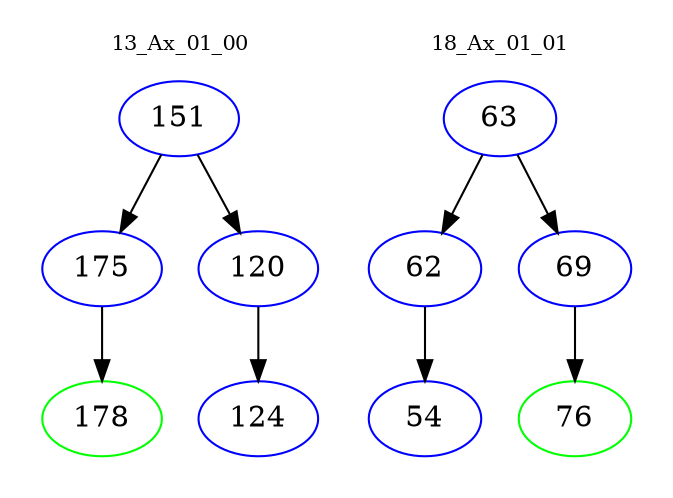 digraph{
subgraph cluster_0 {
color = white
label = "13_Ax_01_00";
fontsize=10;
T0_151 [label="151", color="blue"]
T0_151 -> T0_175 [color="black"]
T0_175 [label="175", color="blue"]
T0_175 -> T0_178 [color="black"]
T0_178 [label="178", color="green"]
T0_151 -> T0_120 [color="black"]
T0_120 [label="120", color="blue"]
T0_120 -> T0_124 [color="black"]
T0_124 [label="124", color="blue"]
}
subgraph cluster_1 {
color = white
label = "18_Ax_01_01";
fontsize=10;
T1_63 [label="63", color="blue"]
T1_63 -> T1_62 [color="black"]
T1_62 [label="62", color="blue"]
T1_62 -> T1_54 [color="black"]
T1_54 [label="54", color="blue"]
T1_63 -> T1_69 [color="black"]
T1_69 [label="69", color="blue"]
T1_69 -> T1_76 [color="black"]
T1_76 [label="76", color="green"]
}
}
